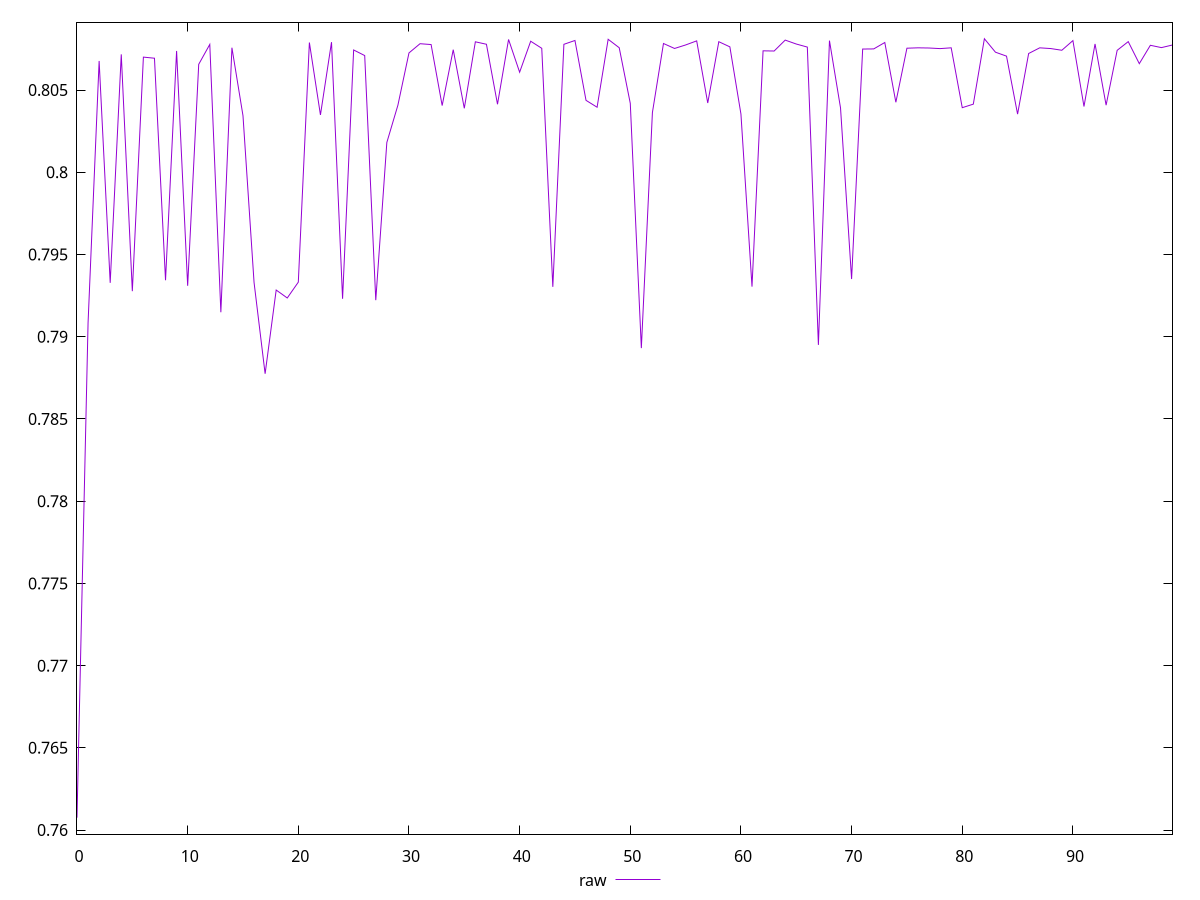 reset

$raw <<EOF
0 0.7607531824656992
1 0.7908504416899437
2 0.8067710653681287
3 0.7932784631416228
4 0.8071700880951755
5 0.7927721287279691
6 0.8070042964295924
7 0.8069367495052246
8 0.7934354387873426
9 0.807378596465298
10 0.7931009716758802
11 0.8065665216039533
12 0.8077769122143253
13 0.7914893828269146
14 0.8075759731695571
15 0.8034417421236846
16 0.7933031161280877
17 0.7877482948970369
18 0.792839990472276
19 0.7923562039525386
20 0.7933193396329641
21 0.807890605746371
22 0.8034878934907036
23 0.8079136977851481
24 0.7923072130366206
25 0.8074384791097172
26 0.8070984772470705
27 0.7922235576596813
28 0.8018137463272739
29 0.8040819931892347
30 0.8072582096537287
31 0.8078194538830461
32 0.8077674525620382
33 0.8040569874749478
34 0.8074553566720462
35 0.8038923345750453
36 0.8079348427368092
37 0.8077857187197671
38 0.8041380593482471
39 0.8080773050656269
40 0.8060859375161585
41 0.8079699433286828
42 0.8075396888281535
43 0.7930322326355198
44 0.8077825095164114
45 0.8080154038295553
46 0.8043752312681965
47 0.8039568632254667
48 0.8080881389426444
49 0.80757396198113
50 0.804192547489579
51 0.7893070635564179
52 0.8036329597997609
53 0.8078321262073441
54 0.8075299229151902
55 0.807743135136065
56 0.807991496276818
57 0.8042132063050849
58 0.8079416528100348
59 0.8076275802617245
60 0.8035429871811642
61 0.7930467097479501
62 0.8073864006090232
63 0.8073745912588696
64 0.8080382742877287
65 0.8077999074898399
66 0.8076140981657961
67 0.7895022545661513
68 0.8080069414649192
69 0.8039141501381853
70 0.7935075307564903
71 0.8074948546448012
72 0.8075028531624047
73 0.80789254013933
74 0.8042580997597826
75 0.8075457049162641
76 0.8075689794063295
77 0.8075575015175309
78 0.8075217814383338
79 0.8075695924902091
80 0.8039293786145488
81 0.8041443313598959
82 0.8081213946899483
83 0.8073035846768325
84 0.8070635137415297
85 0.8035369992240378
86 0.8072234858902574
87 0.8075686707319975
88 0.8075241685781684
89 0.8074211091136921
90 0.8080079913252715
91 0.8040004659319696
92 0.8078062063853229
93 0.8040832036676067
94 0.8074169004320616
95 0.8079458705674664
96 0.8066063422448874
97 0.8077230039487806
98 0.8075820539405534
99 0.8077412765363858
EOF

set key outside below
set xrange [0:99]
set yrange [0.7597531824656992:0.8091213946899483]
set trange [0.7597531824656992:0.8091213946899483]
set terminal svg size 640, 500 enhanced background rgb 'white'
set output "report_00023_2021-02-20T12:14:57.249Z/meta/pScore/samples/pages+cached+noadtech+nomedia+nocss/raw/values.svg"

plot $raw title "raw" with line

reset

